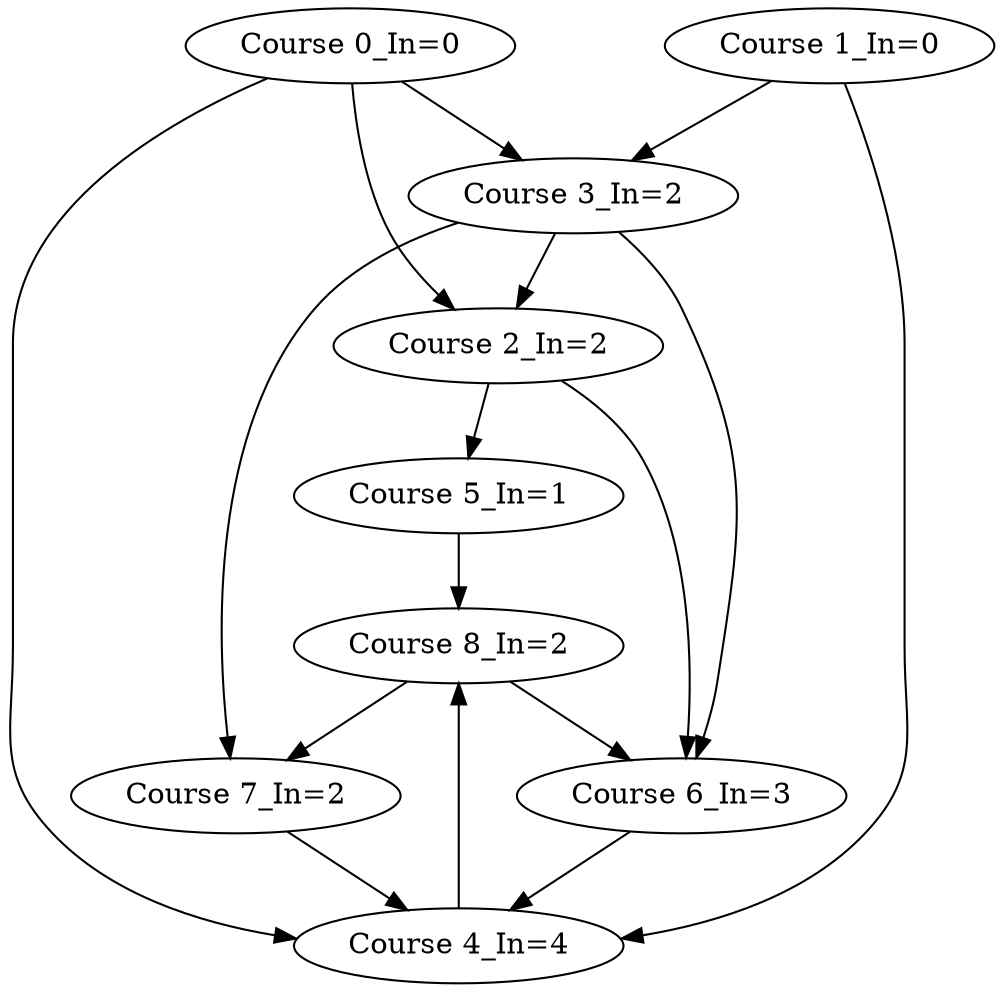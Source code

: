digraph TopologicalSort {
"Course 0_In=0" -> {"Course 2_In=2"} 
"Course 0_In=0" -> {"Course 3_In=2"} 
"Course 0_In=0" -> {"Course 4_In=4"} 
"Course 1_In=0" -> {"Course 3_In=2"} 
"Course 1_In=0" -> {"Course 4_In=4"} 
"Course 2_In=2" -> {"Course 5_In=1"} 
"Course 2_In=2" -> {"Course 6_In=3"} 
"Course 3_In=2" -> {"Course 2_In=2"} 
"Course 3_In=2" -> {"Course 6_In=3"} 
"Course 3_In=2" -> {"Course 7_In=2"} 
"Course 4_In=4" -> {"Course 8_In=2"} 
"Course 5_In=1" -> {"Course 8_In=2"} 
"Course 6_In=3" -> {"Course 4_In=4"} 
"Course 7_In=2" -> {"Course 4_In=4"} 
"Course 8_In=2" -> {"Course 6_In=3"} 
"Course 8_In=2" -> {"Course 7_In=2"} 
"Course 0_In=0"
"Course 1_In=0"
"Course 2_In=2"
"Course 3_In=2"
"Course 4_In=4"
"Course 5_In=1"
"Course 6_In=3"
"Course 7_In=2"
"Course 8_In=2"
}
